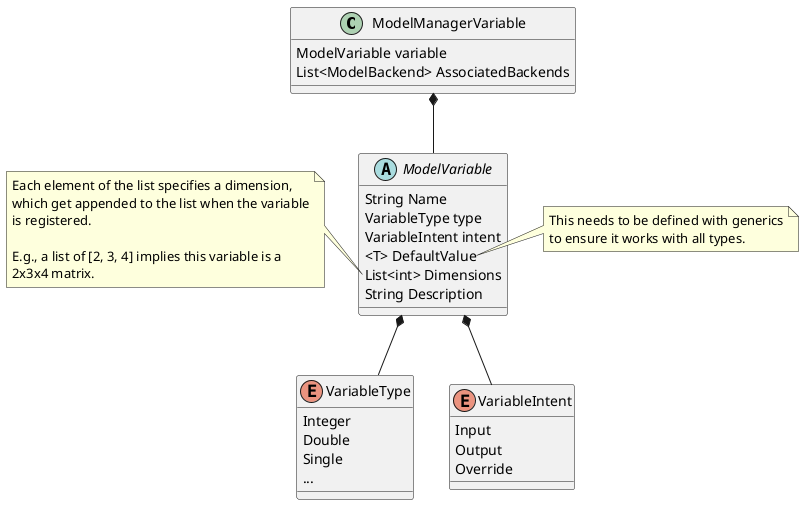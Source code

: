 @startuml
'https://plantuml.com/class-diagram

' Class definitions
class ModelManagerVariable {
ModelVariable variable
List<ModelBackend> AssociatedBackends
}

abstract class ModelVariable {
String Name
VariableType type
VariableIntent intent
<T> DefaultValue
List<int> Dimensions
String Description
}

' Notes
note right of ModelVariable::DefaultValue
  This needs to be defined with generics
  to ensure it works with all types.
end note

note left of ModelVariable::Dimensions
  Each element of the list specifies a dimension,
  which get appended to the list when the variable
  is registered.
  
  E.g., a list of [2, 3, 4] implies this variable is a
  2x3x4 matrix.
end note

' Enum definitions
enum VariableType {
Integer
Double
Single
...
}

enum VariableIntent {
Input
Output
Override
}

' Relationships
ModelManagerVariable *-- ModelVariable
ModelVariable *-- VariableType
ModelVariable *-- VariableIntent

@enduml